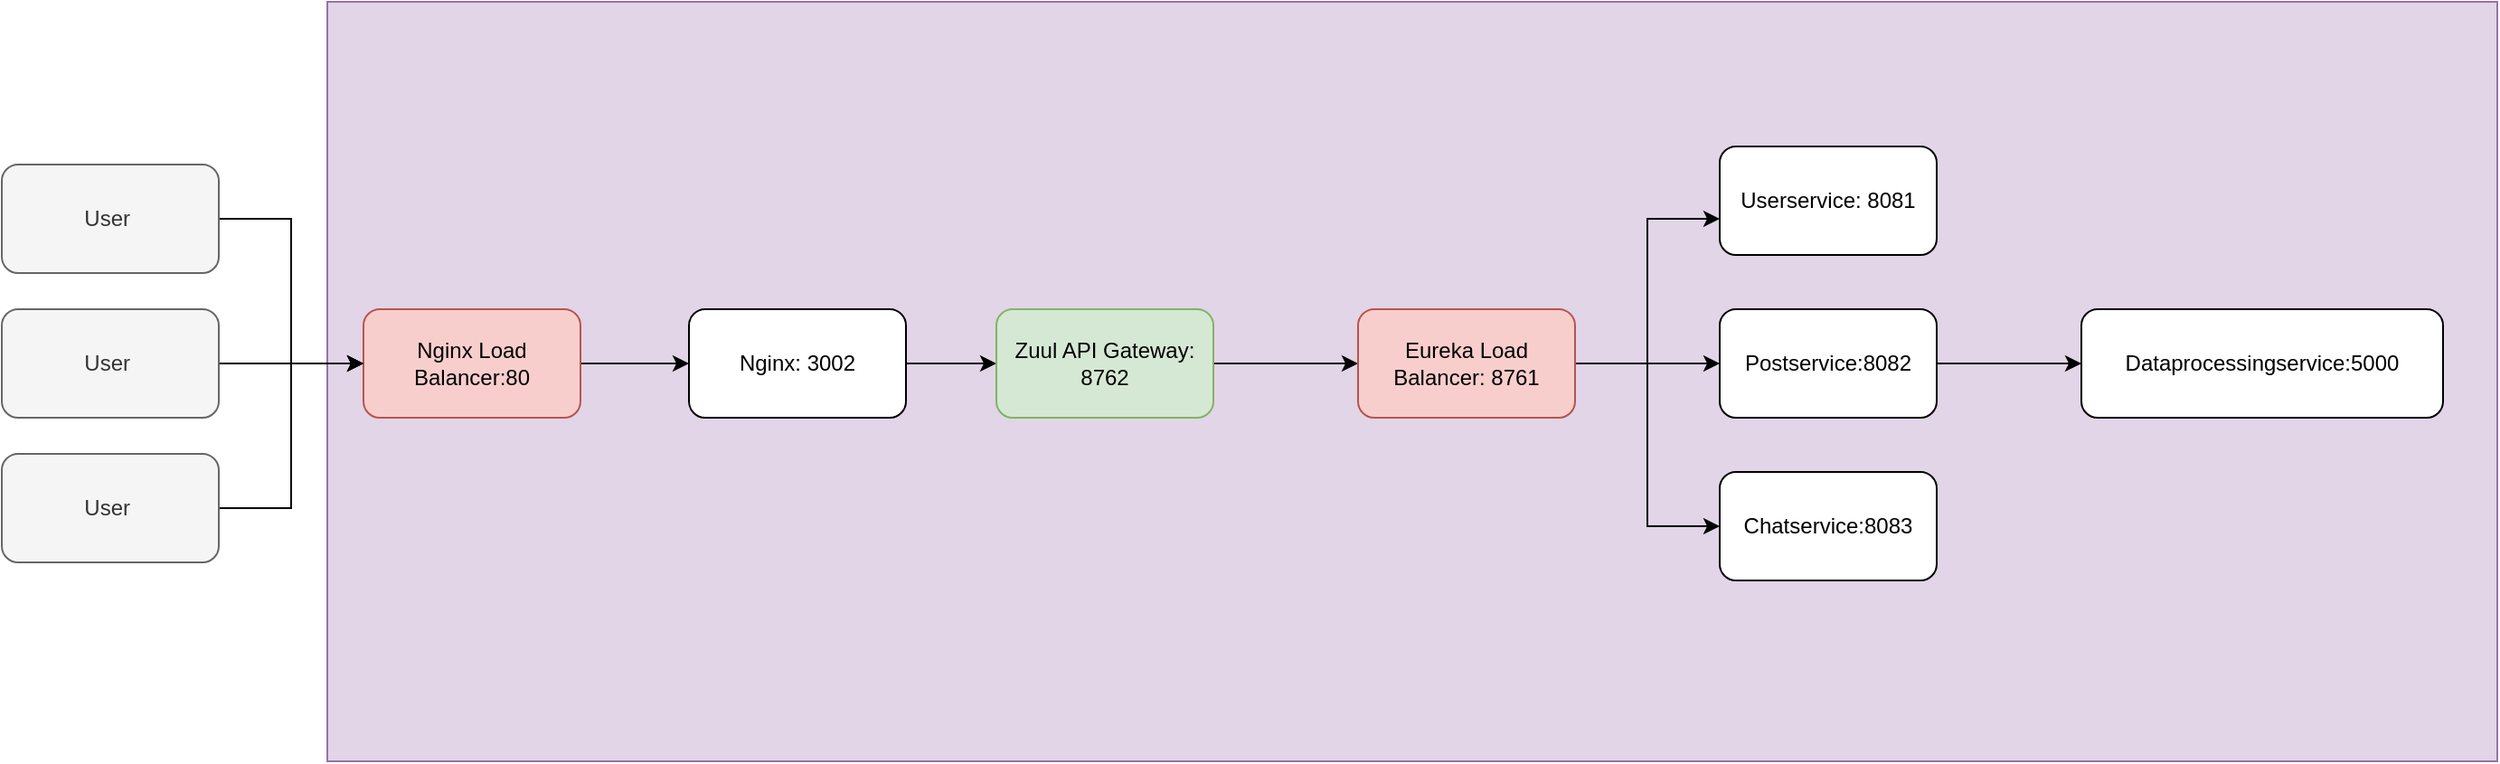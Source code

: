 <mxfile version="12.7.4" type="github">
  <diagram id="ZIAEYQon8UoXUgGUtfqb" name="Page-1">
    <mxGraphModel dx="2249" dy="1902" grid="1" gridSize="10" guides="1" tooltips="1" connect="1" arrows="1" fold="1" page="1" pageScale="1" pageWidth="827" pageHeight="1169" math="0" shadow="0">
      <root>
        <mxCell id="0" />
        <mxCell id="1" parent="0" />
        <mxCell id="hM4GjHnaRlgPxHw-euEw-29" value="" style="rounded=0;whiteSpace=wrap;html=1;fillColor=#e1d5e7;strokeColor=#9673a6;" vertex="1" parent="1">
          <mxGeometry x="30" y="-20" width="1200" height="420" as="geometry" />
        </mxCell>
        <mxCell id="hM4GjHnaRlgPxHw-euEw-2" style="edgeStyle=orthogonalEdgeStyle;rounded=0;orthogonalLoop=1;jettySize=auto;html=1;exitX=1;exitY=0.5;exitDx=0;exitDy=0;" edge="1" parent="1" source="hM4GjHnaRlgPxHw-euEw-1" target="hM4GjHnaRlgPxHw-euEw-3">
          <mxGeometry relative="1" as="geometry">
            <mxPoint x="200" y="180" as="targetPoint" />
          </mxGeometry>
        </mxCell>
        <mxCell id="hM4GjHnaRlgPxHw-euEw-1" value="Nginx Load Balancer:80" style="rounded=1;whiteSpace=wrap;html=1;fillColor=#f8cecc;strokeColor=#b85450;" vertex="1" parent="1">
          <mxGeometry x="50" y="150" width="120" height="60" as="geometry" />
        </mxCell>
        <mxCell id="hM4GjHnaRlgPxHw-euEw-23" style="edgeStyle=orthogonalEdgeStyle;rounded=0;orthogonalLoop=1;jettySize=auto;html=1;endArrow=classic;endFill=1;" edge="1" parent="1" source="hM4GjHnaRlgPxHw-euEw-20" target="hM4GjHnaRlgPxHw-euEw-1">
          <mxGeometry relative="1" as="geometry">
            <Array as="points">
              <mxPoint x="10" y="100" />
              <mxPoint x="10" y="180" />
            </Array>
          </mxGeometry>
        </mxCell>
        <mxCell id="hM4GjHnaRlgPxHw-euEw-20" value="User&amp;nbsp;" style="rounded=1;whiteSpace=wrap;html=1;fillColor=#f5f5f5;strokeColor=#666666;fontColor=#333333;" vertex="1" parent="1">
          <mxGeometry x="-150" y="70" width="120" height="60" as="geometry" />
        </mxCell>
        <mxCell id="hM4GjHnaRlgPxHw-euEw-5" value="" style="edgeStyle=orthogonalEdgeStyle;rounded=0;orthogonalLoop=1;jettySize=auto;html=1;" edge="1" parent="1" source="hM4GjHnaRlgPxHw-euEw-3" target="hM4GjHnaRlgPxHw-euEw-4">
          <mxGeometry relative="1" as="geometry" />
        </mxCell>
        <mxCell id="hM4GjHnaRlgPxHw-euEw-3" value="Nginx: 3002" style="rounded=1;whiteSpace=wrap;html=1;" vertex="1" parent="1">
          <mxGeometry x="230" y="150" width="120" height="60" as="geometry" />
        </mxCell>
        <mxCell id="hM4GjHnaRlgPxHw-euEw-7" value="" style="edgeStyle=orthogonalEdgeStyle;rounded=0;orthogonalLoop=1;jettySize=auto;html=1;" edge="1" parent="1" source="hM4GjHnaRlgPxHw-euEw-4" target="hM4GjHnaRlgPxHw-euEw-6">
          <mxGeometry relative="1" as="geometry" />
        </mxCell>
        <mxCell id="hM4GjHnaRlgPxHw-euEw-4" value="Zuul API Gateway: 8762" style="rounded=1;whiteSpace=wrap;html=1;fillColor=#d5e8d4;strokeColor=#82b366;" vertex="1" parent="1">
          <mxGeometry x="400" y="150" width="120" height="60" as="geometry" />
        </mxCell>
        <mxCell id="hM4GjHnaRlgPxHw-euEw-9" value="" style="edgeStyle=orthogonalEdgeStyle;rounded=0;orthogonalLoop=1;jettySize=auto;html=1;" edge="1" parent="1" source="hM4GjHnaRlgPxHw-euEw-6" target="hM4GjHnaRlgPxHw-euEw-8">
          <mxGeometry relative="1" as="geometry">
            <Array as="points">
              <mxPoint x="860" y="180" />
            </Array>
          </mxGeometry>
        </mxCell>
        <mxCell id="hM4GjHnaRlgPxHw-euEw-13" value="" style="edgeStyle=orthogonalEdgeStyle;rounded=0;orthogonalLoop=1;jettySize=auto;html=1;" edge="1" parent="1" source="hM4GjHnaRlgPxHw-euEw-6" target="hM4GjHnaRlgPxHw-euEw-12">
          <mxGeometry relative="1" as="geometry">
            <Array as="points">
              <mxPoint x="760" y="180" />
              <mxPoint x="760" y="100" />
            </Array>
          </mxGeometry>
        </mxCell>
        <mxCell id="hM4GjHnaRlgPxHw-euEw-16" value="" style="edgeStyle=orthogonalEdgeStyle;rounded=0;orthogonalLoop=1;jettySize=auto;html=1;" edge="1" parent="1" source="hM4GjHnaRlgPxHw-euEw-6" target="hM4GjHnaRlgPxHw-euEw-15">
          <mxGeometry relative="1" as="geometry">
            <Array as="points">
              <mxPoint x="760" y="180" />
              <mxPoint x="760" y="270" />
            </Array>
          </mxGeometry>
        </mxCell>
        <mxCell id="hM4GjHnaRlgPxHw-euEw-6" value="Eureka Load Balancer: 8761" style="rounded=1;whiteSpace=wrap;html=1;fillColor=#f8cecc;strokeColor=#b85450;" vertex="1" parent="1">
          <mxGeometry x="600" y="150" width="120" height="60" as="geometry" />
        </mxCell>
        <mxCell id="hM4GjHnaRlgPxHw-euEw-15" value="Chatservice:8083" style="rounded=1;whiteSpace=wrap;html=1;" vertex="1" parent="1">
          <mxGeometry x="800" y="240" width="120" height="60" as="geometry" />
        </mxCell>
        <mxCell id="hM4GjHnaRlgPxHw-euEw-12" value="Userservice: 8081" style="rounded=1;whiteSpace=wrap;html=1;" vertex="1" parent="1">
          <mxGeometry x="800" y="60" width="120" height="60" as="geometry" />
        </mxCell>
        <mxCell id="hM4GjHnaRlgPxHw-euEw-18" value="" style="edgeStyle=orthogonalEdgeStyle;rounded=0;orthogonalLoop=1;jettySize=auto;html=1;" edge="1" parent="1" source="hM4GjHnaRlgPxHw-euEw-8" target="hM4GjHnaRlgPxHw-euEw-17">
          <mxGeometry relative="1" as="geometry" />
        </mxCell>
        <mxCell id="hM4GjHnaRlgPxHw-euEw-8" value="Postservice:8082" style="rounded=1;whiteSpace=wrap;html=1;" vertex="1" parent="1">
          <mxGeometry x="800" y="150" width="120" height="60" as="geometry" />
        </mxCell>
        <mxCell id="hM4GjHnaRlgPxHw-euEw-17" value="Dataprocessingservice:5000" style="rounded=1;whiteSpace=wrap;html=1;" vertex="1" parent="1">
          <mxGeometry x="1000" y="150" width="200" height="60" as="geometry" />
        </mxCell>
        <mxCell id="hM4GjHnaRlgPxHw-euEw-25" style="edgeStyle=orthogonalEdgeStyle;rounded=0;orthogonalLoop=1;jettySize=auto;html=1;entryX=0;entryY=0.5;entryDx=0;entryDy=0;endArrow=classic;endFill=1;" edge="1" parent="1" source="hM4GjHnaRlgPxHw-euEw-24" target="hM4GjHnaRlgPxHw-euEw-1">
          <mxGeometry relative="1" as="geometry" />
        </mxCell>
        <mxCell id="hM4GjHnaRlgPxHw-euEw-24" value="User&amp;nbsp;" style="rounded=1;whiteSpace=wrap;html=1;fillColor=#f5f5f5;strokeColor=#666666;fontColor=#333333;" vertex="1" parent="1">
          <mxGeometry x="-150" y="150" width="120" height="60" as="geometry" />
        </mxCell>
        <mxCell id="hM4GjHnaRlgPxHw-euEw-27" style="edgeStyle=orthogonalEdgeStyle;rounded=0;orthogonalLoop=1;jettySize=auto;html=1;entryX=0;entryY=0.5;entryDx=0;entryDy=0;endArrow=classic;endFill=1;" edge="1" parent="1" source="hM4GjHnaRlgPxHw-euEw-26" target="hM4GjHnaRlgPxHw-euEw-1">
          <mxGeometry relative="1" as="geometry" />
        </mxCell>
        <mxCell id="hM4GjHnaRlgPxHw-euEw-26" value="User&amp;nbsp;" style="rounded=1;whiteSpace=wrap;html=1;fillColor=#f5f5f5;strokeColor=#666666;fontColor=#333333;" vertex="1" parent="1">
          <mxGeometry x="-150" y="230" width="120" height="60" as="geometry" />
        </mxCell>
      </root>
    </mxGraphModel>
  </diagram>
</mxfile>
